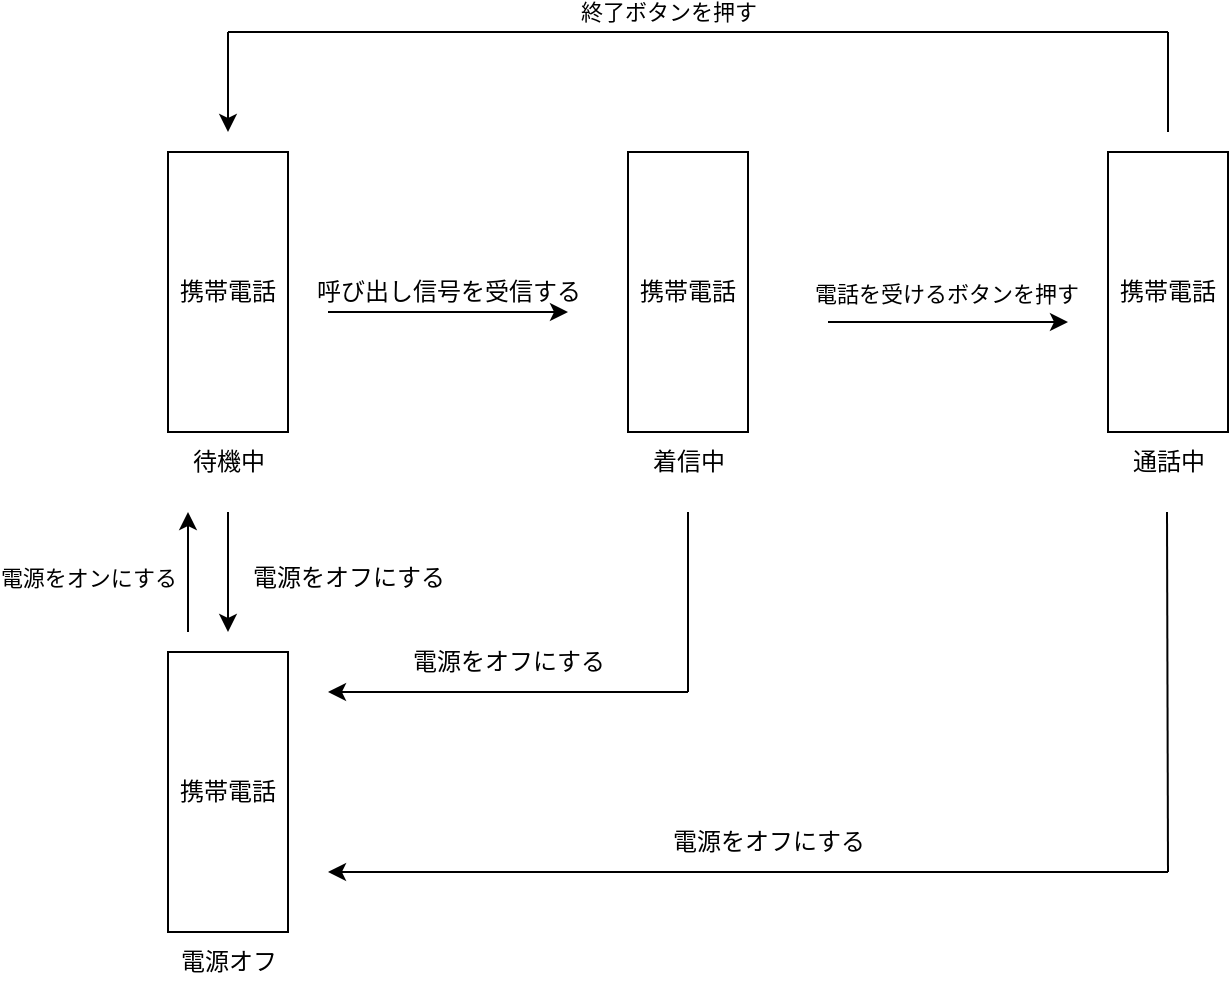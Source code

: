 <mxfile version="24.6.4" type="google">
  <diagram name="ページ1" id="y6GvG7asPoOqBJTNHGD6">
    <mxGraphModel grid="1" page="1" gridSize="10" guides="1" tooltips="1" connect="1" arrows="1" fold="1" pageScale="1" pageWidth="827" pageHeight="1169" math="0" shadow="0">
      <root>
        <mxCell id="0" />
        <mxCell id="1" parent="0" />
        <mxCell id="GKABZe6wXraNWt0UESaf-1" value="携帯電話" style="rounded=0;whiteSpace=wrap;html=1;" vertex="1" parent="1">
          <mxGeometry x="80" y="140" width="60" height="140" as="geometry" />
        </mxCell>
        <mxCell id="GKABZe6wXraNWt0UESaf-2" value="携帯電話" style="rounded=0;whiteSpace=wrap;html=1;" vertex="1" parent="1">
          <mxGeometry x="80" y="390" width="60" height="140" as="geometry" />
        </mxCell>
        <mxCell id="GKABZe6wXraNWt0UESaf-3" value="携帯電話" style="rounded=0;whiteSpace=wrap;html=1;" vertex="1" parent="1">
          <mxGeometry x="310" y="140" width="60" height="140" as="geometry" />
        </mxCell>
        <mxCell id="GKABZe6wXraNWt0UESaf-4" value="携帯電話" style="rounded=0;whiteSpace=wrap;html=1;" vertex="1" parent="1">
          <mxGeometry x="550" y="140" width="60" height="140" as="geometry" />
        </mxCell>
        <mxCell id="GKABZe6wXraNWt0UESaf-5" value="待機中" style="text;html=1;align=center;verticalAlign=middle;resizable=0;points=[];autosize=1;strokeColor=none;fillColor=none;" vertex="1" parent="1">
          <mxGeometry x="80" y="280" width="60" height="30" as="geometry" />
        </mxCell>
        <mxCell id="GKABZe6wXraNWt0UESaf-6" value="着信中" style="text;html=1;align=center;verticalAlign=middle;resizable=0;points=[];autosize=1;strokeColor=none;fillColor=none;" vertex="1" parent="1">
          <mxGeometry x="310" y="280" width="60" height="30" as="geometry" />
        </mxCell>
        <mxCell id="GKABZe6wXraNWt0UESaf-7" value="通話中" style="text;html=1;align=center;verticalAlign=middle;resizable=0;points=[];autosize=1;strokeColor=none;fillColor=none;" vertex="1" parent="1">
          <mxGeometry x="550" y="280" width="60" height="30" as="geometry" />
        </mxCell>
        <mxCell id="GKABZe6wXraNWt0UESaf-10" value="電源オフ" style="text;html=1;align=center;verticalAlign=middle;resizable=0;points=[];autosize=1;strokeColor=none;fillColor=none;" vertex="1" parent="1">
          <mxGeometry x="75" y="530" width="70" height="30" as="geometry" />
        </mxCell>
        <mxCell id="GKABZe6wXraNWt0UESaf-11" value="" style="endArrow=classic;html=1;rounded=0;" edge="1" parent="1">
          <mxGeometry width="50" height="50" relative="1" as="geometry">
            <mxPoint x="160" y="220" as="sourcePoint" />
            <mxPoint x="280" y="220" as="targetPoint" />
          </mxGeometry>
        </mxCell>
        <mxCell id="GKABZe6wXraNWt0UESaf-12" value="呼び出し信号を受信する" style="text;html=1;align=center;verticalAlign=middle;resizable=0;points=[];autosize=1;strokeColor=none;fillColor=none;" vertex="1" parent="1">
          <mxGeometry x="140" y="195" width="160" height="30" as="geometry" />
        </mxCell>
        <mxCell id="GKABZe6wXraNWt0UESaf-13" value="" style="endArrow=classic;html=1;rounded=0;" edge="1" parent="1">
          <mxGeometry width="50" height="50" relative="1" as="geometry">
            <mxPoint x="410" y="225" as="sourcePoint" />
            <mxPoint x="530" y="225" as="targetPoint" />
          </mxGeometry>
        </mxCell>
        <mxCell id="GKABZe6wXraNWt0UESaf-14" value="電話を受けるボタンを押す" style="edgeLabel;html=1;align=center;verticalAlign=middle;resizable=0;points=[];" connectable="0" vertex="1" parent="GKABZe6wXraNWt0UESaf-13">
          <mxGeometry x="-0.022" y="5" relative="1" as="geometry">
            <mxPoint y="-9" as="offset" />
          </mxGeometry>
        </mxCell>
        <mxCell id="GKABZe6wXraNWt0UESaf-15" value="" style="endArrow=none;html=1;rounded=0;" edge="1" parent="1">
          <mxGeometry width="50" height="50" relative="1" as="geometry">
            <mxPoint x="580" y="130" as="sourcePoint" />
            <mxPoint x="580" y="80" as="targetPoint" />
          </mxGeometry>
        </mxCell>
        <mxCell id="GKABZe6wXraNWt0UESaf-16" value="" style="endArrow=none;html=1;rounded=0;" edge="1" parent="1">
          <mxGeometry width="50" height="50" relative="1" as="geometry">
            <mxPoint x="110" y="80" as="sourcePoint" />
            <mxPoint x="580" y="80" as="targetPoint" />
          </mxGeometry>
        </mxCell>
        <mxCell id="GKABZe6wXraNWt0UESaf-18" value="終了ボタンを押す" style="edgeLabel;html=1;align=center;verticalAlign=middle;resizable=0;points=[];" connectable="0" vertex="1" parent="GKABZe6wXraNWt0UESaf-16">
          <mxGeometry x="-0.146" y="3" relative="1" as="geometry">
            <mxPoint x="19" y="-7" as="offset" />
          </mxGeometry>
        </mxCell>
        <mxCell id="GKABZe6wXraNWt0UESaf-17" value="" style="endArrow=classic;html=1;rounded=0;" edge="1" parent="1">
          <mxGeometry width="50" height="50" relative="1" as="geometry">
            <mxPoint x="110" y="80" as="sourcePoint" />
            <mxPoint x="110" y="130" as="targetPoint" />
          </mxGeometry>
        </mxCell>
        <mxCell id="GKABZe6wXraNWt0UESaf-19" value="" style="endArrow=classic;html=1;rounded=0;" edge="1" parent="1">
          <mxGeometry width="50" height="50" relative="1" as="geometry">
            <mxPoint x="110" y="320" as="sourcePoint" />
            <mxPoint x="110" y="380" as="targetPoint" />
          </mxGeometry>
        </mxCell>
        <mxCell id="GKABZe6wXraNWt0UESaf-20" value="電源をオフにする" style="text;html=1;align=center;verticalAlign=middle;resizable=0;points=[];autosize=1;strokeColor=none;fillColor=none;" vertex="1" parent="1">
          <mxGeometry x="110" y="338" width="120" height="30" as="geometry" />
        </mxCell>
        <mxCell id="GKABZe6wXraNWt0UESaf-21" value="" style="endArrow=classic;html=1;rounded=0;" edge="1" parent="1">
          <mxGeometry width="50" height="50" relative="1" as="geometry">
            <mxPoint x="90" y="380" as="sourcePoint" />
            <mxPoint x="90" y="320" as="targetPoint" />
          </mxGeometry>
        </mxCell>
        <mxCell id="GKABZe6wXraNWt0UESaf-22" value="電源をオンにする" style="edgeLabel;html=1;align=center;verticalAlign=middle;resizable=0;points=[];" connectable="0" vertex="1" parent="GKABZe6wXraNWt0UESaf-21">
          <mxGeometry x="-0.3" y="-1" relative="1" as="geometry">
            <mxPoint x="-51" y="-6" as="offset" />
          </mxGeometry>
        </mxCell>
        <mxCell id="GKABZe6wXraNWt0UESaf-23" value="" style="endArrow=none;html=1;rounded=0;" edge="1" parent="1">
          <mxGeometry width="50" height="50" relative="1" as="geometry">
            <mxPoint x="340" y="410" as="sourcePoint" />
            <mxPoint x="340" y="320" as="targetPoint" />
          </mxGeometry>
        </mxCell>
        <mxCell id="GKABZe6wXraNWt0UESaf-24" value="" style="endArrow=none;html=1;rounded=0;" edge="1" parent="1">
          <mxGeometry width="50" height="50" relative="1" as="geometry">
            <mxPoint x="580" y="500" as="sourcePoint" />
            <mxPoint x="579.5" y="320" as="targetPoint" />
          </mxGeometry>
        </mxCell>
        <mxCell id="GKABZe6wXraNWt0UESaf-25" value="" style="endArrow=classic;html=1;rounded=0;" edge="1" parent="1">
          <mxGeometry width="50" height="50" relative="1" as="geometry">
            <mxPoint x="340" y="410" as="sourcePoint" />
            <mxPoint x="160" y="410" as="targetPoint" />
          </mxGeometry>
        </mxCell>
        <mxCell id="GKABZe6wXraNWt0UESaf-26" value="" style="endArrow=classic;html=1;rounded=0;" edge="1" parent="1">
          <mxGeometry width="50" height="50" relative="1" as="geometry">
            <mxPoint x="580" y="500" as="sourcePoint" />
            <mxPoint x="160" y="500" as="targetPoint" />
          </mxGeometry>
        </mxCell>
        <mxCell id="GKABZe6wXraNWt0UESaf-27" value="電源をオフにする" style="text;html=1;align=center;verticalAlign=middle;resizable=0;points=[];autosize=1;strokeColor=none;fillColor=none;" vertex="1" parent="1">
          <mxGeometry x="190" y="380" width="120" height="30" as="geometry" />
        </mxCell>
        <mxCell id="GKABZe6wXraNWt0UESaf-28" value="電源をオフにする" style="text;html=1;align=center;verticalAlign=middle;resizable=0;points=[];autosize=1;strokeColor=none;fillColor=none;" vertex="1" parent="1">
          <mxGeometry x="320" y="470" width="120" height="30" as="geometry" />
        </mxCell>
      </root>
    </mxGraphModel>
  </diagram>
</mxfile>
